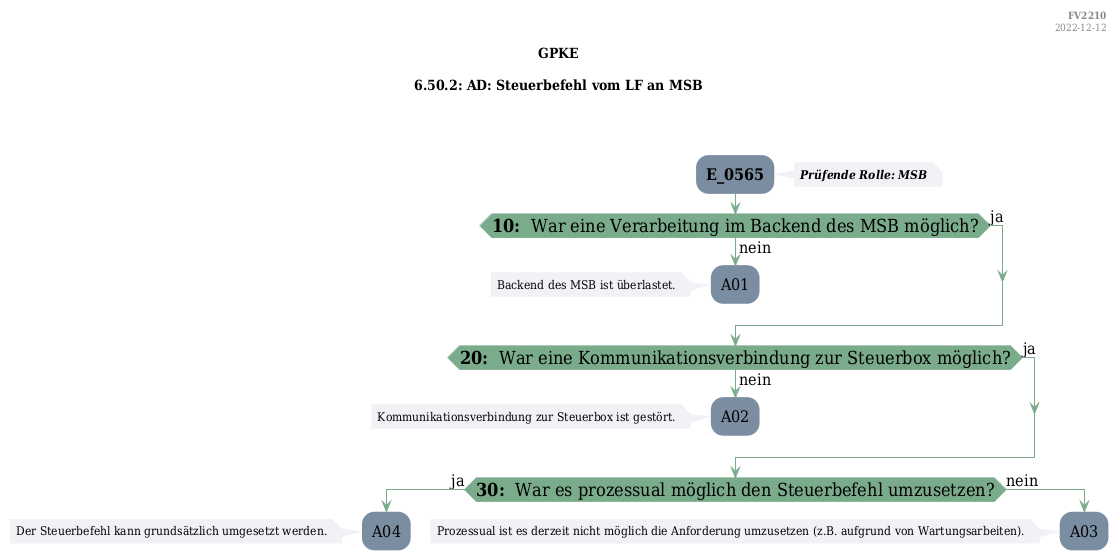 @startuml
skinparam Shadowing false
skinparam NoteBorderColor #f3f1f6
skinparam NoteBackgroundColor #f3f1f6
skinparam NoteFontSize 12
skinparam ActivityBorderColor none
skinparam ActivityBackgroundColor #7a8da1
skinparam ActivityFontSize 16
skinparam ArrowColor #7aab8a
skinparam ArrowFontSize 16
skinparam ActivityDiamondBackgroundColor #7aab8a
skinparam ActivityDiamondBorderColor #7aab8a
skinparam ActivityDiamondFontSize 18
skinparam defaultFontName DejaVu Serif Condensed
skinparam ActivityEndColor #669580

header
<b>FV2210
2022-12-12
endheader

title
GPKE

6.50.2: AD: Steuerbefehl vom LF an MSB



end title
:<b>E_0565</b>;
note right
<b><i>Prüfende Rolle: MSB
end note

if (<b>10: </b> War eine Verarbeitung im Backend des MSB möglich?) then (ja)
else (nein)
    :A01;
    note left
        Backend des MSB ist überlastet.
    endnote
    kill;
endif
if (<b>20: </b> War eine Kommunikationsverbindung zur Steuerbox möglich?) then (ja)
else (nein)
    :A02;
    note left
        Kommunikationsverbindung zur Steuerbox ist gestört.
    endnote
    kill;
endif
if (<b>30: </b> War es prozessual möglich den Steuerbefehl umzusetzen?) then (ja)
    :A04;
    note left
        Der Steuerbefehl kann grundsätzlich umgesetzt werden.
    endnote
    kill;
else (nein)
    :A03;
    note left
        Prozessual ist es derzeit nicht möglich die Anforderung umzusetzen (z.B. aufgrund von Wartungsarbeiten&#41;.
    endnote
    kill;
endif

@enduml
